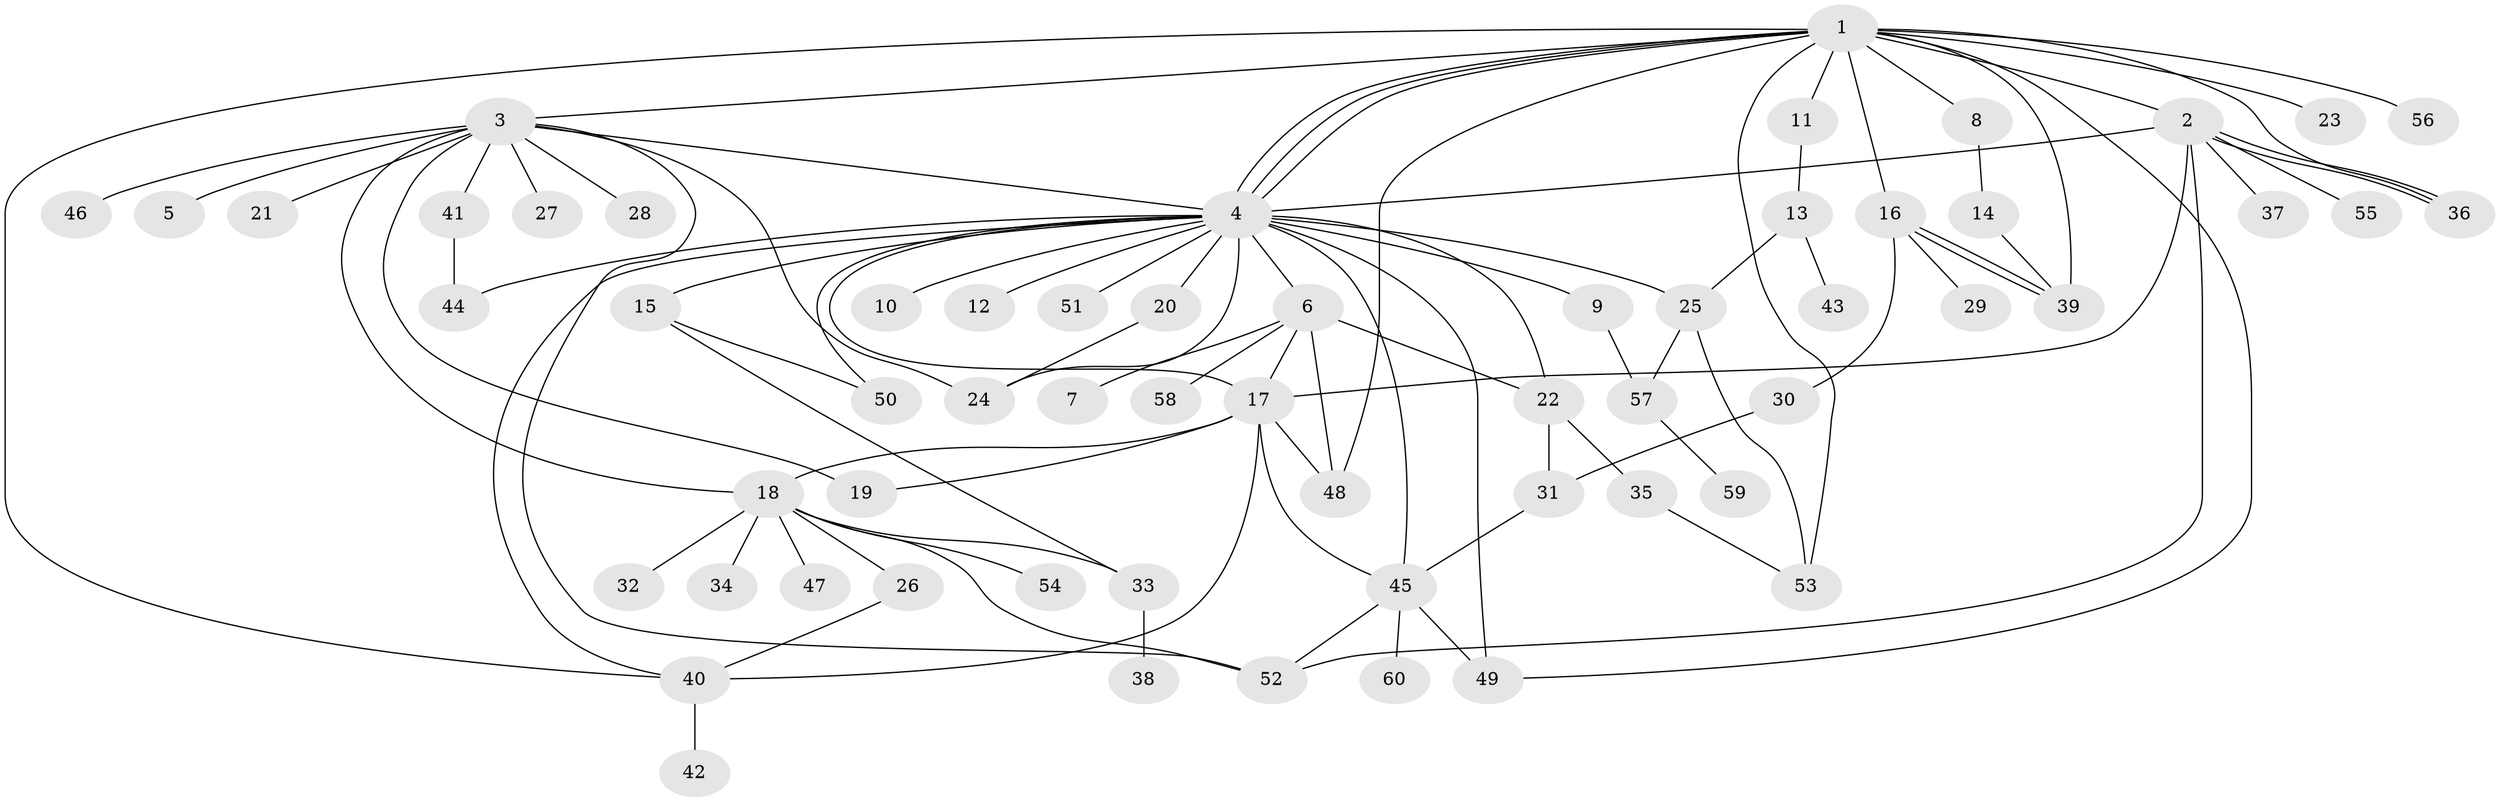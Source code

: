 // Generated by graph-tools (version 1.1) at 2025/11/02/27/25 16:11:09]
// undirected, 60 vertices, 95 edges
graph export_dot {
graph [start="1"]
  node [color=gray90,style=filled];
  1;
  2;
  3;
  4;
  5;
  6;
  7;
  8;
  9;
  10;
  11;
  12;
  13;
  14;
  15;
  16;
  17;
  18;
  19;
  20;
  21;
  22;
  23;
  24;
  25;
  26;
  27;
  28;
  29;
  30;
  31;
  32;
  33;
  34;
  35;
  36;
  37;
  38;
  39;
  40;
  41;
  42;
  43;
  44;
  45;
  46;
  47;
  48;
  49;
  50;
  51;
  52;
  53;
  54;
  55;
  56;
  57;
  58;
  59;
  60;
  1 -- 2;
  1 -- 3;
  1 -- 4;
  1 -- 4;
  1 -- 4;
  1 -- 8;
  1 -- 11;
  1 -- 16;
  1 -- 23;
  1 -- 36;
  1 -- 39;
  1 -- 40;
  1 -- 48;
  1 -- 49;
  1 -- 53;
  1 -- 56;
  2 -- 4;
  2 -- 17;
  2 -- 36;
  2 -- 36;
  2 -- 37;
  2 -- 52;
  2 -- 55;
  3 -- 4;
  3 -- 5;
  3 -- 18;
  3 -- 19;
  3 -- 21;
  3 -- 24;
  3 -- 27;
  3 -- 28;
  3 -- 41;
  3 -- 46;
  3 -- 52;
  4 -- 6;
  4 -- 9;
  4 -- 10;
  4 -- 12;
  4 -- 15;
  4 -- 17;
  4 -- 20;
  4 -- 22;
  4 -- 24;
  4 -- 25;
  4 -- 40;
  4 -- 44;
  4 -- 45;
  4 -- 49;
  4 -- 50;
  4 -- 51;
  6 -- 7;
  6 -- 17;
  6 -- 22;
  6 -- 48;
  6 -- 58;
  8 -- 14;
  9 -- 57;
  11 -- 13;
  13 -- 25;
  13 -- 43;
  14 -- 39;
  15 -- 33;
  15 -- 50;
  16 -- 29;
  16 -- 30;
  16 -- 39;
  16 -- 39;
  17 -- 18;
  17 -- 19;
  17 -- 40;
  17 -- 45;
  17 -- 48;
  18 -- 26;
  18 -- 32;
  18 -- 33;
  18 -- 34;
  18 -- 47;
  18 -- 52;
  18 -- 54;
  20 -- 24;
  22 -- 31;
  22 -- 35;
  25 -- 53;
  25 -- 57;
  26 -- 40;
  30 -- 31;
  31 -- 45;
  33 -- 38;
  35 -- 53;
  40 -- 42;
  41 -- 44;
  45 -- 49;
  45 -- 52;
  45 -- 60;
  57 -- 59;
}
